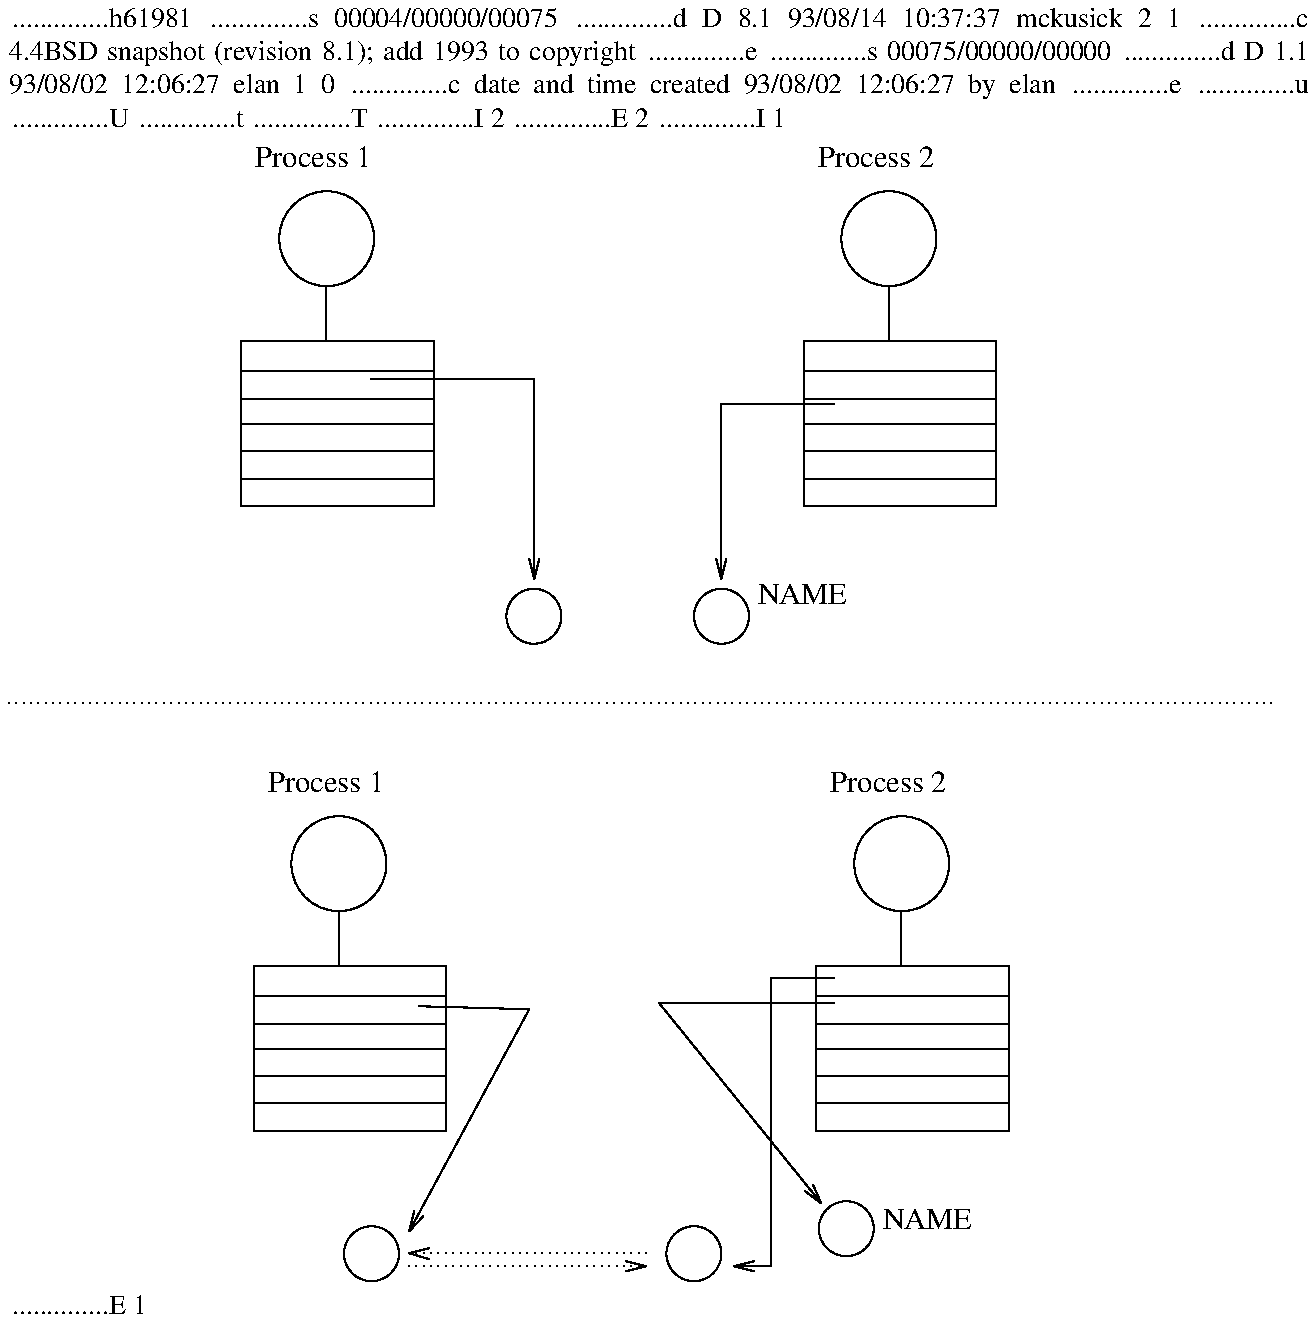 h61981
s 00004/00000/00075
d D 8.1 93/08/14 10:37:37 mckusick 2 1
c 4.4BSD snapshot (revision 8.1); add 1993 to copyright
e
s 00075/00000/00000
d D 1.1 93/08/02 12:06:27 elan 1 0
c date and time created 93/08/02 12:06:27 by elan
e
u
U
t
T
I 2
.\" Copyright (c) 1993
.\"	The Regents of the University of California.  All rights reserved.
.\"
.\"	%W% (Berkeley) %G%
E 2
I 1
.PS
.ps
.ps 11
.ft
.ft R
"Process 1" at 3.800,7.106 rjust
"Process 2" at 6.612,7.106 rjust
.ps
.ps 10
line from 3.150,6.200 to 4.112,6.200 to 4.112,5.375 to 3.150,5.375 to 3.150,6.200
line from 3.150,6.050 to 4.112,6.050
line from 3.150,5.912 to 4.112,5.912
line from 3.150,5.787 to 4.112,5.787
line from 3.150,5.650 to 4.112,5.650
line from 3.150,5.513 to 4.112,5.513
ellipse at 3.575,6.713 wid 0.475 ht 0.475
line from 3.575,6.463 to 3.575,6.200
line from 5.963,5.513 to 6.925,5.513
line from 5.963,5.650 to 6.925,5.650
line from 5.963,5.787 to 6.925,5.787
line from 5.963,5.912 to 6.925,5.912
line from 5.963,6.050 to 6.925,6.050
line from 5.963,6.200 to 6.925,6.200 to 6.925,5.375 to 5.963,5.375 to 5.963,6.200
ellipse at 6.388,6.713 wid 0.475 ht 0.475
line from 6.388,6.463 to 6.388,6.200
line from 3.087,8.637 to 4.050,8.637
line from 3.087,8.775 to 4.050,8.775
line from 3.087,8.912 to 4.050,8.912
line from 3.087,9.037 to 4.050,9.037
line from 3.087,9.175 to 4.050,9.175
line from 3.087,9.325 to 4.050,9.325 to 4.050,8.500 to 3.087,8.500 to 3.087,9.325
ellipse at 3.513,9.838 wid 0.475 ht 0.475
line from 3.513,9.588 to 3.513,9.325
line from 5.900,9.325 to 6.862,9.325 to 6.862,8.500 to 5.900,8.500 to 5.900,9.325
line from 5.900,9.175 to 6.862,9.175
line from 5.900,9.037 to 6.862,9.037
line from 5.900,8.912 to 6.862,8.912
line from 5.900,8.775 to 6.862,8.775
line from 5.900,8.637 to 6.862,8.637
ellipse at 6.325,9.838 wid 0.475 ht 0.475
line from 6.325,9.588 to 6.325,9.325
.ps
.ps 11
"Process 2" at 6.550,10.231 rjust
"Process 1" at 3.737,10.231 rjust
.ps
.ps 10
ellipse at 6.112,4.888 wid 0.275 ht 0.275
ellipse at 5.350,4.763 wid 0.275 ht 0.275
ellipse at 3.737,4.763 wid 0.275 ht 0.275
ellipse at 4.550,7.950 wid 0.275 ht 0.275
ellipse at 5.487,7.950 wid 0.275 ht 0.275
line from 6.050,6.013 to 5.175,6.013 to 5.987,5.013
line from 5.905,5.074 to 5.987,5.013 to 5.944,5.106
line from 6.050,6.138 to 5.737,6.138 to 5.737,4.700 to 5.550,4.700
line from 5.650,4.725 to 5.550,4.700 to 5.650,4.675
dashwid = 0.037i
line dotted from 1.925,7.513 to 8.238,7.513
line from 3.975,6.000 to 4.525,5.987 to 3.925,4.875
line from 3.950,4.975 to 3.925,4.875 to 3.994,4.951
line dotted from 5.112,4.763 to 3.925,4.763
line from 4.025,4.788 to 3.925,4.763 to 4.025,4.737
line dotted from 3.925,4.700 to 5.112,4.700
line from 5.013,4.675 to 5.112,4.700 to 5.013,4.725
line from 6.050,9.012 to 5.487,9.012 to 5.487,8.137
line from 5.462,8.237 to 5.487,8.137 to 5.513,8.237
line from 3.737,9.137 to 4.550,9.137 to 4.550,8.137
line from 4.525,8.237 to 4.550,8.137 to 4.575,8.237
.ps
.ps 11
"NAME" at 6.737,4.918 rjust
"NAME" at 6.112,8.043 rjust
.ps
.ft
.PE
E 1
